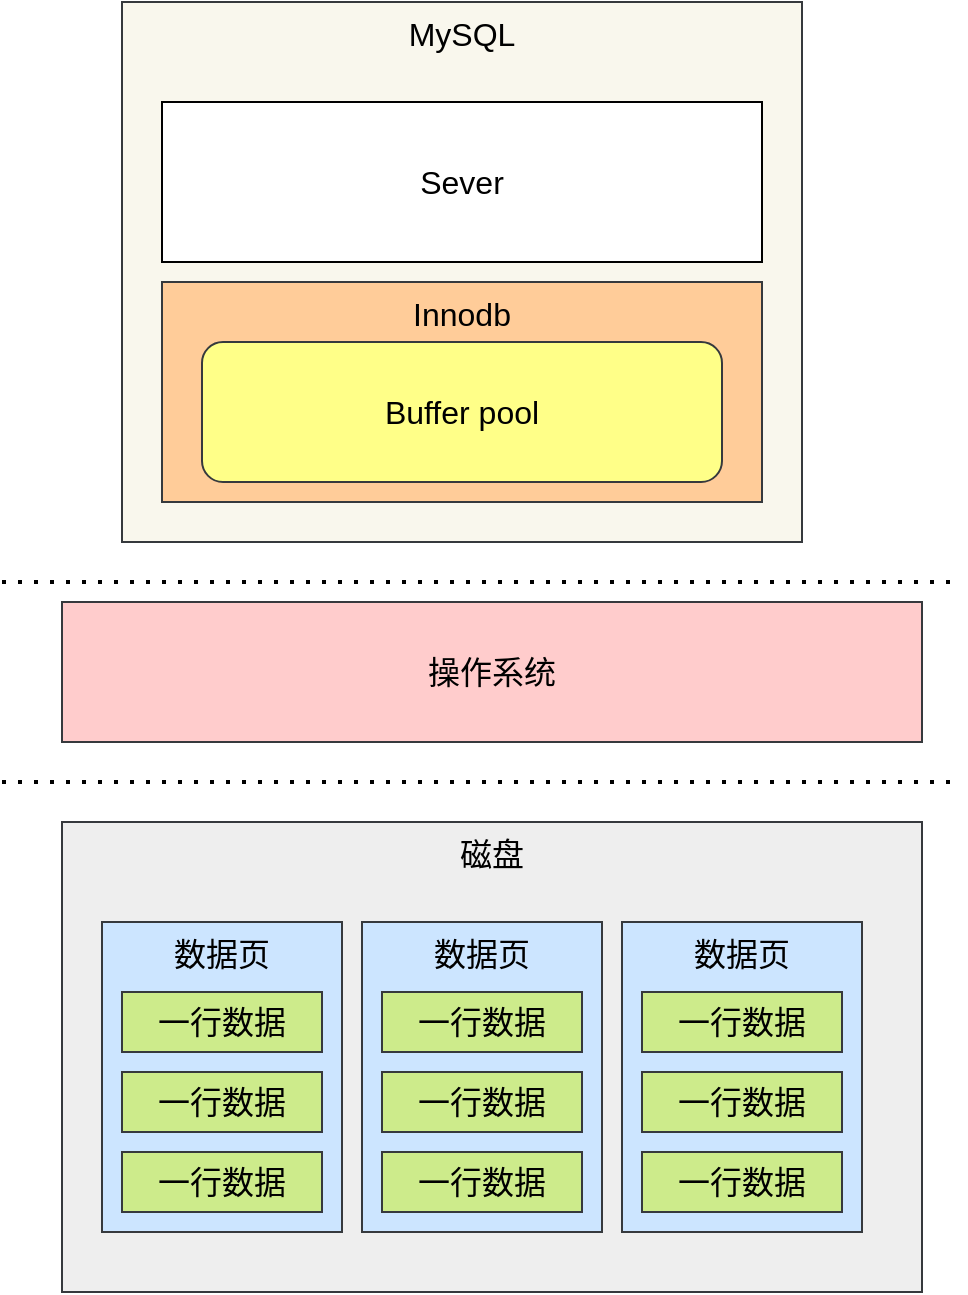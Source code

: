 <mxfile version="17.2.1" type="github">
  <diagram id="2qw-e7UUJ4iGiZPpIsoW" name="Page-1">
    <mxGraphModel dx="1185" dy="745" grid="1" gridSize="10" guides="1" tooltips="1" connect="1" arrows="1" fold="1" page="1" pageScale="1" pageWidth="827" pageHeight="1169" math="0" shadow="0">
      <root>
        <mxCell id="0" />
        <mxCell id="1" parent="0" />
        <mxCell id="ILz7YIaeC_I27DYTWm9O-4" value="MySQL" style="rounded=0;whiteSpace=wrap;html=1;verticalAlign=top;fontSize=16;fillColor=#f9f7ed;strokeColor=#36393d;" vertex="1" parent="1">
          <mxGeometry x="250" y="150" width="340" height="270" as="geometry" />
        </mxCell>
        <mxCell id="ILz7YIaeC_I27DYTWm9O-1" value="Sever" style="rounded=0;whiteSpace=wrap;html=1;fontSize=16;" vertex="1" parent="1">
          <mxGeometry x="270" y="200" width="300" height="80" as="geometry" />
        </mxCell>
        <mxCell id="ILz7YIaeC_I27DYTWm9O-2" value="Innodb" style="rounded=0;whiteSpace=wrap;html=1;verticalAlign=top;fontSize=16;fillColor=#ffcc99;strokeColor=#36393d;" vertex="1" parent="1">
          <mxGeometry x="270" y="290" width="300" height="110" as="geometry" />
        </mxCell>
        <mxCell id="ILz7YIaeC_I27DYTWm9O-3" value="Buffer pool" style="rounded=1;whiteSpace=wrap;html=1;fontSize=16;fillColor=#ffff88;strokeColor=#36393d;" vertex="1" parent="1">
          <mxGeometry x="290" y="320" width="260" height="70" as="geometry" />
        </mxCell>
        <mxCell id="ILz7YIaeC_I27DYTWm9O-5" value="" style="endArrow=none;dashed=1;html=1;dashPattern=1 3;strokeWidth=2;rounded=0;fontSize=16;" edge="1" parent="1">
          <mxGeometry width="50" height="50" relative="1" as="geometry">
            <mxPoint x="190" y="440" as="sourcePoint" />
            <mxPoint x="670" y="440" as="targetPoint" />
          </mxGeometry>
        </mxCell>
        <mxCell id="ILz7YIaeC_I27DYTWm9O-7" value="操作系统" style="rounded=0;whiteSpace=wrap;html=1;fontSize=16;fillColor=#ffcccc;strokeColor=#36393d;" vertex="1" parent="1">
          <mxGeometry x="220" y="450" width="430" height="70" as="geometry" />
        </mxCell>
        <mxCell id="ILz7YIaeC_I27DYTWm9O-8" value="" style="endArrow=none;dashed=1;html=1;dashPattern=1 3;strokeWidth=2;rounded=0;fontSize=16;" edge="1" parent="1">
          <mxGeometry width="50" height="50" relative="1" as="geometry">
            <mxPoint x="190" y="540" as="sourcePoint" />
            <mxPoint x="670" y="540" as="targetPoint" />
          </mxGeometry>
        </mxCell>
        <mxCell id="ILz7YIaeC_I27DYTWm9O-9" value="磁盘" style="rounded=0;whiteSpace=wrap;html=1;verticalAlign=top;fontSize=16;fillColor=#eeeeee;strokeColor=#36393d;" vertex="1" parent="1">
          <mxGeometry x="220" y="560" width="430" height="235" as="geometry" />
        </mxCell>
        <mxCell id="ILz7YIaeC_I27DYTWm9O-10" value="数据页" style="rounded=0;whiteSpace=wrap;html=1;verticalAlign=top;fontSize=16;fillColor=#cce5ff;strokeColor=#36393d;" vertex="1" parent="1">
          <mxGeometry x="240" y="610" width="120" height="155" as="geometry" />
        </mxCell>
        <mxCell id="ILz7YIaeC_I27DYTWm9O-13" value="一行数据" style="rounded=0;whiteSpace=wrap;html=1;fontSize=16;fillColor=#cdeb8b;strokeColor=#36393d;" vertex="1" parent="1">
          <mxGeometry x="250" y="645" width="100" height="30" as="geometry" />
        </mxCell>
        <mxCell id="ILz7YIaeC_I27DYTWm9O-14" value="一行数据" style="rounded=0;whiteSpace=wrap;html=1;fontSize=16;fillColor=#cdeb8b;strokeColor=#36393d;" vertex="1" parent="1">
          <mxGeometry x="250" y="685" width="100" height="30" as="geometry" />
        </mxCell>
        <mxCell id="ILz7YIaeC_I27DYTWm9O-15" value="一行数据" style="rounded=0;whiteSpace=wrap;html=1;fontSize=16;fillColor=#cdeb8b;strokeColor=#36393d;" vertex="1" parent="1">
          <mxGeometry x="250" y="725" width="100" height="30" as="geometry" />
        </mxCell>
        <mxCell id="ILz7YIaeC_I27DYTWm9O-17" value="数据页" style="rounded=0;whiteSpace=wrap;html=1;verticalAlign=top;fontSize=16;fillColor=#cce5ff;strokeColor=#36393d;" vertex="1" parent="1">
          <mxGeometry x="370" y="610" width="120" height="155" as="geometry" />
        </mxCell>
        <mxCell id="ILz7YIaeC_I27DYTWm9O-18" value="一行数据" style="rounded=0;whiteSpace=wrap;html=1;fontSize=16;fillColor=#cdeb8b;strokeColor=#36393d;" vertex="1" parent="1">
          <mxGeometry x="380" y="645" width="100" height="30" as="geometry" />
        </mxCell>
        <mxCell id="ILz7YIaeC_I27DYTWm9O-19" value="一行数据" style="rounded=0;whiteSpace=wrap;html=1;fontSize=16;fillColor=#cdeb8b;strokeColor=#36393d;" vertex="1" parent="1">
          <mxGeometry x="380" y="685" width="100" height="30" as="geometry" />
        </mxCell>
        <mxCell id="ILz7YIaeC_I27DYTWm9O-20" value="一行数据" style="rounded=0;whiteSpace=wrap;html=1;fontSize=16;fillColor=#cdeb8b;strokeColor=#36393d;" vertex="1" parent="1">
          <mxGeometry x="380" y="725" width="100" height="30" as="geometry" />
        </mxCell>
        <mxCell id="ILz7YIaeC_I27DYTWm9O-21" value="数据页" style="rounded=0;whiteSpace=wrap;html=1;verticalAlign=top;fontSize=16;fillColor=#cce5ff;strokeColor=#36393d;" vertex="1" parent="1">
          <mxGeometry x="500" y="610" width="120" height="155" as="geometry" />
        </mxCell>
        <mxCell id="ILz7YIaeC_I27DYTWm9O-22" value="一行数据" style="rounded=0;whiteSpace=wrap;html=1;fontSize=16;fillColor=#cdeb8b;strokeColor=#36393d;" vertex="1" parent="1">
          <mxGeometry x="510" y="645" width="100" height="30" as="geometry" />
        </mxCell>
        <mxCell id="ILz7YIaeC_I27DYTWm9O-23" value="一行数据" style="rounded=0;whiteSpace=wrap;html=1;fontSize=16;fillColor=#cdeb8b;strokeColor=#36393d;" vertex="1" parent="1">
          <mxGeometry x="510" y="685" width="100" height="30" as="geometry" />
        </mxCell>
        <mxCell id="ILz7YIaeC_I27DYTWm9O-24" value="一行数据" style="rounded=0;whiteSpace=wrap;html=1;fontSize=16;fillColor=#cdeb8b;strokeColor=#36393d;" vertex="1" parent="1">
          <mxGeometry x="510" y="725" width="100" height="30" as="geometry" />
        </mxCell>
      </root>
    </mxGraphModel>
  </diagram>
</mxfile>
